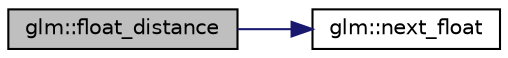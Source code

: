 digraph "glm::float_distance"
{
 // LATEX_PDF_SIZE
  edge [fontname="Helvetica",fontsize="10",labelfontname="Helvetica",labelfontsize="10"];
  node [fontname="Helvetica",fontsize="10",shape=record];
  rankdir="LR";
  Node1 [label="glm::float_distance",height=0.2,width=0.4,color="black", fillcolor="grey75", style="filled", fontcolor="black",tooltip=" "];
  Node1 -> Node2 [color="midnightblue",fontsize="10",style="solid",fontname="Helvetica"];
  Node2 [label="glm::next_float",height=0.2,width=0.4,color="black", fillcolor="white", style="filled",URL="$group__gtc__ulp.html#gae516ae554faa6117660828240e8bdaf0",tooltip=" "];
}
